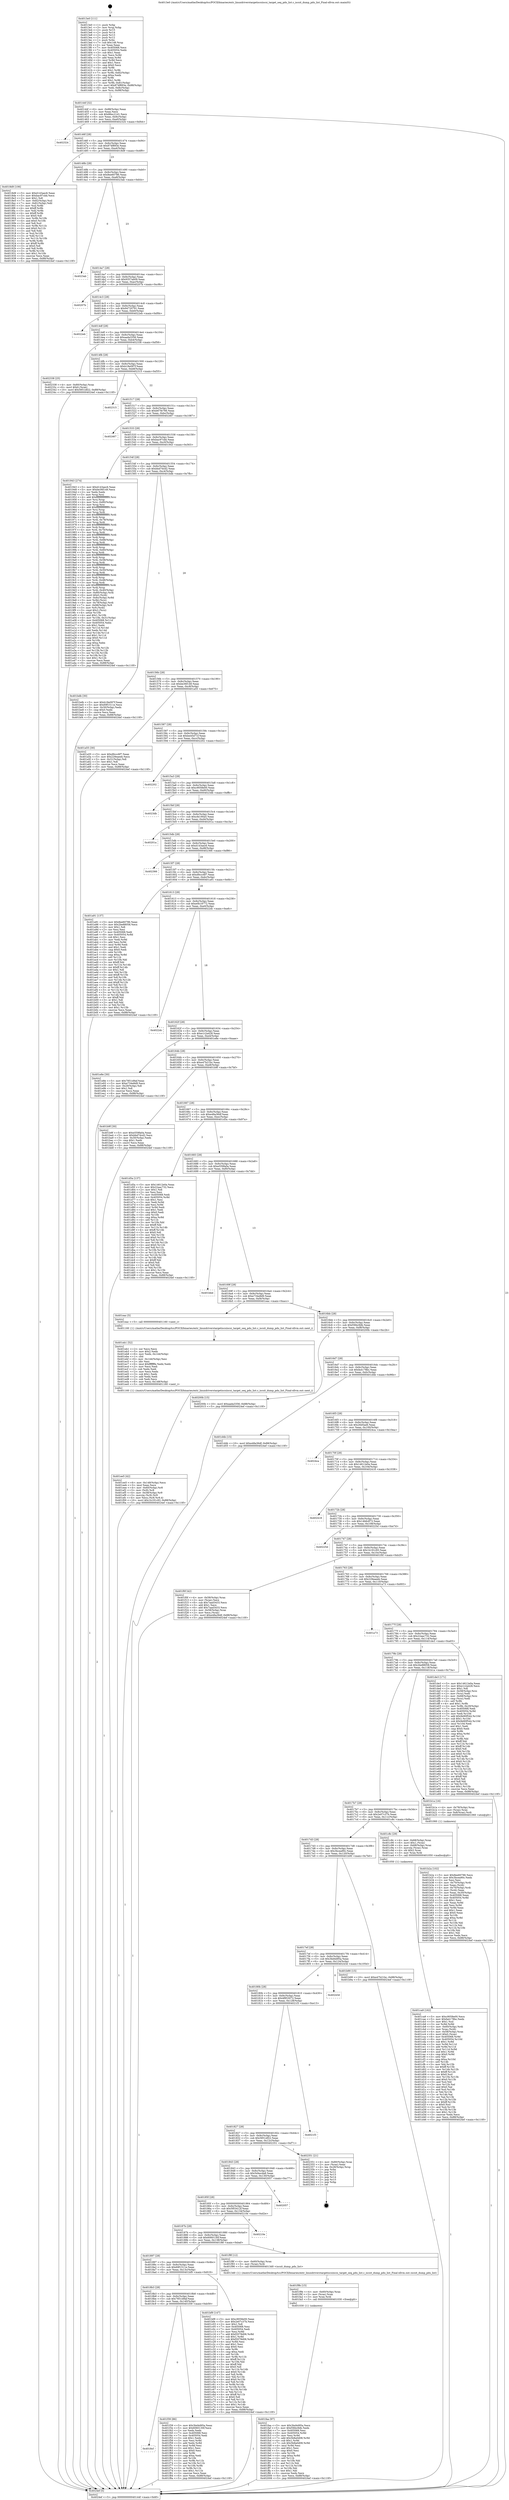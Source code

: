 digraph "0x4013e0" {
  label = "0x4013e0 (/mnt/c/Users/mathe/Desktop/tcc/POCII/binaries/extr_linuxdriverstargetiscsiiscsi_target_seq_pdu_list.c_iscsit_dump_pdu_list_Final-ollvm.out::main(0))"
  labelloc = "t"
  node[shape=record]

  Entry [label="",width=0.3,height=0.3,shape=circle,fillcolor=black,style=filled]
  "0x40144f" [label="{
     0x40144f [32]\l
     | [instrs]\l
     &nbsp;&nbsp;0x40144f \<+6\>: mov -0x88(%rbp),%eax\l
     &nbsp;&nbsp;0x401455 \<+2\>: mov %eax,%ecx\l
     &nbsp;&nbsp;0x401457 \<+6\>: sub $0x86ec21d1,%ecx\l
     &nbsp;&nbsp;0x40145d \<+6\>: mov %eax,-0x9c(%rbp)\l
     &nbsp;&nbsp;0x401463 \<+6\>: mov %ecx,-0xa0(%rbp)\l
     &nbsp;&nbsp;0x401469 \<+6\>: je 0000000000402324 \<main+0xf44\>\l
  }"]
  "0x402324" [label="{
     0x402324\l
  }", style=dashed]
  "0x40146f" [label="{
     0x40146f [28]\l
     | [instrs]\l
     &nbsp;&nbsp;0x40146f \<+5\>: jmp 0000000000401474 \<main+0x94\>\l
     &nbsp;&nbsp;0x401474 \<+6\>: mov -0x9c(%rbp),%eax\l
     &nbsp;&nbsp;0x40147a \<+5\>: sub $0x874f893e,%eax\l
     &nbsp;&nbsp;0x40147f \<+6\>: mov %eax,-0xa4(%rbp)\l
     &nbsp;&nbsp;0x401485 \<+6\>: je 00000000004018d9 \<main+0x4f9\>\l
  }"]
  Exit [label="",width=0.3,height=0.3,shape=circle,fillcolor=black,style=filled,peripheries=2]
  "0x4018d9" [label="{
     0x4018d9 [106]\l
     | [instrs]\l
     &nbsp;&nbsp;0x4018d9 \<+5\>: mov $0xd143aec6,%eax\l
     &nbsp;&nbsp;0x4018de \<+5\>: mov $0xbac97cbb,%ecx\l
     &nbsp;&nbsp;0x4018e3 \<+2\>: mov $0x1,%dl\l
     &nbsp;&nbsp;0x4018e5 \<+7\>: mov -0x82(%rbp),%sil\l
     &nbsp;&nbsp;0x4018ec \<+7\>: mov -0x81(%rbp),%dil\l
     &nbsp;&nbsp;0x4018f3 \<+3\>: mov %sil,%r8b\l
     &nbsp;&nbsp;0x4018f6 \<+4\>: xor $0xff,%r8b\l
     &nbsp;&nbsp;0x4018fa \<+3\>: mov %dil,%r9b\l
     &nbsp;&nbsp;0x4018fd \<+4\>: xor $0xff,%r9b\l
     &nbsp;&nbsp;0x401901 \<+3\>: xor $0x0,%dl\l
     &nbsp;&nbsp;0x401904 \<+3\>: mov %r8b,%r10b\l
     &nbsp;&nbsp;0x401907 \<+4\>: and $0x0,%r10b\l
     &nbsp;&nbsp;0x40190b \<+3\>: and %dl,%sil\l
     &nbsp;&nbsp;0x40190e \<+3\>: mov %r9b,%r11b\l
     &nbsp;&nbsp;0x401911 \<+4\>: and $0x0,%r11b\l
     &nbsp;&nbsp;0x401915 \<+3\>: and %dl,%dil\l
     &nbsp;&nbsp;0x401918 \<+3\>: or %sil,%r10b\l
     &nbsp;&nbsp;0x40191b \<+3\>: or %dil,%r11b\l
     &nbsp;&nbsp;0x40191e \<+3\>: xor %r11b,%r10b\l
     &nbsp;&nbsp;0x401921 \<+3\>: or %r9b,%r8b\l
     &nbsp;&nbsp;0x401924 \<+4\>: xor $0xff,%r8b\l
     &nbsp;&nbsp;0x401928 \<+3\>: or $0x0,%dl\l
     &nbsp;&nbsp;0x40192b \<+3\>: and %dl,%r8b\l
     &nbsp;&nbsp;0x40192e \<+3\>: or %r8b,%r10b\l
     &nbsp;&nbsp;0x401931 \<+4\>: test $0x1,%r10b\l
     &nbsp;&nbsp;0x401935 \<+3\>: cmovne %ecx,%eax\l
     &nbsp;&nbsp;0x401938 \<+6\>: mov %eax,-0x88(%rbp)\l
     &nbsp;&nbsp;0x40193e \<+5\>: jmp 00000000004024ef \<main+0x110f\>\l
  }"]
  "0x40148b" [label="{
     0x40148b [28]\l
     | [instrs]\l
     &nbsp;&nbsp;0x40148b \<+5\>: jmp 0000000000401490 \<main+0xb0\>\l
     &nbsp;&nbsp;0x401490 \<+6\>: mov -0x9c(%rbp),%eax\l
     &nbsp;&nbsp;0x401496 \<+5\>: sub $0x8ee60786,%eax\l
     &nbsp;&nbsp;0x40149b \<+6\>: mov %eax,-0xa8(%rbp)\l
     &nbsp;&nbsp;0x4014a1 \<+6\>: je 00000000004023ab \<main+0xfcb\>\l
  }"]
  "0x4024ef" [label="{
     0x4024ef [5]\l
     | [instrs]\l
     &nbsp;&nbsp;0x4024ef \<+5\>: jmp 000000000040144f \<main+0x6f\>\l
  }"]
  "0x4013e0" [label="{
     0x4013e0 [111]\l
     | [instrs]\l
     &nbsp;&nbsp;0x4013e0 \<+1\>: push %rbp\l
     &nbsp;&nbsp;0x4013e1 \<+3\>: mov %rsp,%rbp\l
     &nbsp;&nbsp;0x4013e4 \<+2\>: push %r15\l
     &nbsp;&nbsp;0x4013e6 \<+2\>: push %r14\l
     &nbsp;&nbsp;0x4013e8 \<+2\>: push %r13\l
     &nbsp;&nbsp;0x4013ea \<+2\>: push %r12\l
     &nbsp;&nbsp;0x4013ec \<+1\>: push %rbx\l
     &nbsp;&nbsp;0x4013ed \<+7\>: sub $0x148,%rsp\l
     &nbsp;&nbsp;0x4013f4 \<+2\>: xor %eax,%eax\l
     &nbsp;&nbsp;0x4013f6 \<+7\>: mov 0x405068,%ecx\l
     &nbsp;&nbsp;0x4013fd \<+7\>: mov 0x405054,%edx\l
     &nbsp;&nbsp;0x401404 \<+3\>: sub $0x1,%eax\l
     &nbsp;&nbsp;0x401407 \<+3\>: mov %ecx,%r8d\l
     &nbsp;&nbsp;0x40140a \<+3\>: add %eax,%r8d\l
     &nbsp;&nbsp;0x40140d \<+4\>: imul %r8d,%ecx\l
     &nbsp;&nbsp;0x401411 \<+3\>: and $0x1,%ecx\l
     &nbsp;&nbsp;0x401414 \<+3\>: cmp $0x0,%ecx\l
     &nbsp;&nbsp;0x401417 \<+4\>: sete %r9b\l
     &nbsp;&nbsp;0x40141b \<+4\>: and $0x1,%r9b\l
     &nbsp;&nbsp;0x40141f \<+7\>: mov %r9b,-0x82(%rbp)\l
     &nbsp;&nbsp;0x401426 \<+3\>: cmp $0xa,%edx\l
     &nbsp;&nbsp;0x401429 \<+4\>: setl %r9b\l
     &nbsp;&nbsp;0x40142d \<+4\>: and $0x1,%r9b\l
     &nbsp;&nbsp;0x401431 \<+7\>: mov %r9b,-0x81(%rbp)\l
     &nbsp;&nbsp;0x401438 \<+10\>: movl $0x874f893e,-0x88(%rbp)\l
     &nbsp;&nbsp;0x401442 \<+6\>: mov %edi,-0x8c(%rbp)\l
     &nbsp;&nbsp;0x401448 \<+7\>: mov %rsi,-0x98(%rbp)\l
  }"]
  "0x401faa" [label="{
     0x401faa [97]\l
     | [instrs]\l
     &nbsp;&nbsp;0x401faa \<+5\>: mov $0x3bd4d95a,%ecx\l
     &nbsp;&nbsp;0x401faf \<+5\>: mov $0xf36bc9db,%edx\l
     &nbsp;&nbsp;0x401fb4 \<+7\>: mov 0x405068,%esi\l
     &nbsp;&nbsp;0x401fbb \<+8\>: mov 0x405054,%r8d\l
     &nbsp;&nbsp;0x401fc3 \<+3\>: mov %esi,%r9d\l
     &nbsp;&nbsp;0x401fc6 \<+7\>: add $0x5b8a0d08,%r9d\l
     &nbsp;&nbsp;0x401fcd \<+4\>: sub $0x1,%r9d\l
     &nbsp;&nbsp;0x401fd1 \<+7\>: sub $0x5b8a0d08,%r9d\l
     &nbsp;&nbsp;0x401fd8 \<+4\>: imul %r9d,%esi\l
     &nbsp;&nbsp;0x401fdc \<+3\>: and $0x1,%esi\l
     &nbsp;&nbsp;0x401fdf \<+3\>: cmp $0x0,%esi\l
     &nbsp;&nbsp;0x401fe2 \<+4\>: sete %r10b\l
     &nbsp;&nbsp;0x401fe6 \<+4\>: cmp $0xa,%r8d\l
     &nbsp;&nbsp;0x401fea \<+4\>: setl %r11b\l
     &nbsp;&nbsp;0x401fee \<+3\>: mov %r10b,%bl\l
     &nbsp;&nbsp;0x401ff1 \<+3\>: and %r11b,%bl\l
     &nbsp;&nbsp;0x401ff4 \<+3\>: xor %r11b,%r10b\l
     &nbsp;&nbsp;0x401ff7 \<+3\>: or %r10b,%bl\l
     &nbsp;&nbsp;0x401ffa \<+3\>: test $0x1,%bl\l
     &nbsp;&nbsp;0x401ffd \<+3\>: cmovne %edx,%ecx\l
     &nbsp;&nbsp;0x402000 \<+6\>: mov %ecx,-0x88(%rbp)\l
     &nbsp;&nbsp;0x402006 \<+5\>: jmp 00000000004024ef \<main+0x110f\>\l
  }"]
  "0x4023ab" [label="{
     0x4023ab\l
  }", style=dashed]
  "0x4014a7" [label="{
     0x4014a7 [28]\l
     | [instrs]\l
     &nbsp;&nbsp;0x4014a7 \<+5\>: jmp 00000000004014ac \<main+0xcc\>\l
     &nbsp;&nbsp;0x4014ac \<+6\>: mov -0x9c(%rbp),%eax\l
     &nbsp;&nbsp;0x4014b2 \<+5\>: sub $0x9357ab09,%eax\l
     &nbsp;&nbsp;0x4014b7 \<+6\>: mov %eax,-0xac(%rbp)\l
     &nbsp;&nbsp;0x4014bd \<+6\>: je 000000000040207b \<main+0xc9b\>\l
  }"]
  "0x401f9b" [label="{
     0x401f9b [15]\l
     | [instrs]\l
     &nbsp;&nbsp;0x401f9b \<+4\>: mov -0x60(%rbp),%rax\l
     &nbsp;&nbsp;0x401f9f \<+3\>: mov (%rax),%rax\l
     &nbsp;&nbsp;0x401fa2 \<+3\>: mov %rax,%rdi\l
     &nbsp;&nbsp;0x401fa5 \<+5\>: call 0000000000401030 \<free@plt\>\l
     | [calls]\l
     &nbsp;&nbsp;0x401030 \{1\} (unknown)\l
  }"]
  "0x40207b" [label="{
     0x40207b\l
  }", style=dashed]
  "0x4014c3" [label="{
     0x4014c3 [28]\l
     | [instrs]\l
     &nbsp;&nbsp;0x4014c3 \<+5\>: jmp 00000000004014c8 \<main+0xe8\>\l
     &nbsp;&nbsp;0x4014c8 \<+6\>: mov -0x9c(%rbp),%eax\l
     &nbsp;&nbsp;0x4014ce \<+5\>: sub $0x94720791,%eax\l
     &nbsp;&nbsp;0x4014d3 \<+6\>: mov %eax,-0xb0(%rbp)\l
     &nbsp;&nbsp;0x4014d9 \<+6\>: je 00000000004022eb \<main+0xf0b\>\l
  }"]
  "0x4018cf" [label="{
     0x4018cf\l
  }", style=dashed]
  "0x4022eb" [label="{
     0x4022eb\l
  }", style=dashed]
  "0x4014df" [label="{
     0x4014df [28]\l
     | [instrs]\l
     &nbsp;&nbsp;0x4014df \<+5\>: jmp 00000000004014e4 \<main+0x104\>\l
     &nbsp;&nbsp;0x4014e4 \<+6\>: mov -0x9c(%rbp),%eax\l
     &nbsp;&nbsp;0x4014ea \<+5\>: sub $0xaada3356,%eax\l
     &nbsp;&nbsp;0x4014ef \<+6\>: mov %eax,-0xb4(%rbp)\l
     &nbsp;&nbsp;0x4014f5 \<+6\>: je 0000000000402338 \<main+0xf58\>\l
  }"]
  "0x401f39" [label="{
     0x401f39 [86]\l
     | [instrs]\l
     &nbsp;&nbsp;0x401f39 \<+5\>: mov $0x3bd4d95a,%eax\l
     &nbsp;&nbsp;0x401f3e \<+5\>: mov $0x6060130f,%ecx\l
     &nbsp;&nbsp;0x401f43 \<+2\>: xor %edx,%edx\l
     &nbsp;&nbsp;0x401f45 \<+7\>: mov 0x405068,%esi\l
     &nbsp;&nbsp;0x401f4c \<+7\>: mov 0x405054,%edi\l
     &nbsp;&nbsp;0x401f53 \<+3\>: sub $0x1,%edx\l
     &nbsp;&nbsp;0x401f56 \<+3\>: mov %esi,%r8d\l
     &nbsp;&nbsp;0x401f59 \<+3\>: add %edx,%r8d\l
     &nbsp;&nbsp;0x401f5c \<+4\>: imul %r8d,%esi\l
     &nbsp;&nbsp;0x401f60 \<+3\>: and $0x1,%esi\l
     &nbsp;&nbsp;0x401f63 \<+3\>: cmp $0x0,%esi\l
     &nbsp;&nbsp;0x401f66 \<+4\>: sete %r9b\l
     &nbsp;&nbsp;0x401f6a \<+3\>: cmp $0xa,%edi\l
     &nbsp;&nbsp;0x401f6d \<+4\>: setl %r10b\l
     &nbsp;&nbsp;0x401f71 \<+3\>: mov %r9b,%r11b\l
     &nbsp;&nbsp;0x401f74 \<+3\>: and %r10b,%r11b\l
     &nbsp;&nbsp;0x401f77 \<+3\>: xor %r10b,%r9b\l
     &nbsp;&nbsp;0x401f7a \<+3\>: or %r9b,%r11b\l
     &nbsp;&nbsp;0x401f7d \<+4\>: test $0x1,%r11b\l
     &nbsp;&nbsp;0x401f81 \<+3\>: cmovne %ecx,%eax\l
     &nbsp;&nbsp;0x401f84 \<+6\>: mov %eax,-0x88(%rbp)\l
     &nbsp;&nbsp;0x401f8a \<+5\>: jmp 00000000004024ef \<main+0x110f\>\l
  }"]
  "0x402338" [label="{
     0x402338 [25]\l
     | [instrs]\l
     &nbsp;&nbsp;0x402338 \<+4\>: mov -0x80(%rbp),%rax\l
     &nbsp;&nbsp;0x40233c \<+6\>: movl $0x0,(%rax)\l
     &nbsp;&nbsp;0x402342 \<+10\>: movl $0x5851df22,-0x88(%rbp)\l
     &nbsp;&nbsp;0x40234c \<+5\>: jmp 00000000004024ef \<main+0x110f\>\l
  }"]
  "0x4014fb" [label="{
     0x4014fb [28]\l
     | [instrs]\l
     &nbsp;&nbsp;0x4014fb \<+5\>: jmp 0000000000401500 \<main+0x120\>\l
     &nbsp;&nbsp;0x401500 \<+6\>: mov -0x9c(%rbp),%eax\l
     &nbsp;&nbsp;0x401506 \<+5\>: sub $0xb18e097f,%eax\l
     &nbsp;&nbsp;0x40150b \<+6\>: mov %eax,-0xb8(%rbp)\l
     &nbsp;&nbsp;0x401511 \<+6\>: je 0000000000402315 \<main+0xf35\>\l
  }"]
  "0x401ee5" [label="{
     0x401ee5 [42]\l
     | [instrs]\l
     &nbsp;&nbsp;0x401ee5 \<+6\>: mov -0x148(%rbp),%ecx\l
     &nbsp;&nbsp;0x401eeb \<+3\>: imul %eax,%ecx\l
     &nbsp;&nbsp;0x401eee \<+4\>: mov -0x60(%rbp),%r8\l
     &nbsp;&nbsp;0x401ef2 \<+3\>: mov (%r8),%r8\l
     &nbsp;&nbsp;0x401ef5 \<+4\>: mov -0x58(%rbp),%r9\l
     &nbsp;&nbsp;0x401ef9 \<+3\>: movslq (%r9),%r9\l
     &nbsp;&nbsp;0x401efc \<+4\>: mov %ecx,(%r8,%r9,4)\l
     &nbsp;&nbsp;0x401f00 \<+10\>: movl $0x1b191c93,-0x88(%rbp)\l
     &nbsp;&nbsp;0x401f0a \<+5\>: jmp 00000000004024ef \<main+0x110f\>\l
  }"]
  "0x402315" [label="{
     0x402315\l
  }", style=dashed]
  "0x401517" [label="{
     0x401517 [28]\l
     | [instrs]\l
     &nbsp;&nbsp;0x401517 \<+5\>: jmp 000000000040151c \<main+0x13c\>\l
     &nbsp;&nbsp;0x40151c \<+6\>: mov -0x9c(%rbp),%eax\l
     &nbsp;&nbsp;0x401522 \<+5\>: sub $0xb67fe766,%eax\l
     &nbsp;&nbsp;0x401527 \<+6\>: mov %eax,-0xbc(%rbp)\l
     &nbsp;&nbsp;0x40152d \<+6\>: je 0000000000402467 \<main+0x1087\>\l
  }"]
  "0x401eb1" [label="{
     0x401eb1 [52]\l
     | [instrs]\l
     &nbsp;&nbsp;0x401eb1 \<+2\>: xor %ecx,%ecx\l
     &nbsp;&nbsp;0x401eb3 \<+5\>: mov $0x2,%edx\l
     &nbsp;&nbsp;0x401eb8 \<+6\>: mov %edx,-0x144(%rbp)\l
     &nbsp;&nbsp;0x401ebe \<+1\>: cltd\l
     &nbsp;&nbsp;0x401ebf \<+6\>: mov -0x144(%rbp),%esi\l
     &nbsp;&nbsp;0x401ec5 \<+2\>: idiv %esi\l
     &nbsp;&nbsp;0x401ec7 \<+6\>: imul $0xfffffffe,%edx,%edx\l
     &nbsp;&nbsp;0x401ecd \<+2\>: mov %ecx,%edi\l
     &nbsp;&nbsp;0x401ecf \<+2\>: sub %edx,%edi\l
     &nbsp;&nbsp;0x401ed1 \<+2\>: mov %ecx,%edx\l
     &nbsp;&nbsp;0x401ed3 \<+3\>: sub $0x1,%edx\l
     &nbsp;&nbsp;0x401ed6 \<+2\>: add %edx,%edi\l
     &nbsp;&nbsp;0x401ed8 \<+2\>: sub %edi,%ecx\l
     &nbsp;&nbsp;0x401eda \<+6\>: mov %ecx,-0x148(%rbp)\l
     &nbsp;&nbsp;0x401ee0 \<+5\>: call 0000000000401160 \<next_i\>\l
     | [calls]\l
     &nbsp;&nbsp;0x401160 \{1\} (/mnt/c/Users/mathe/Desktop/tcc/POCII/binaries/extr_linuxdriverstargetiscsiiscsi_target_seq_pdu_list.c_iscsit_dump_pdu_list_Final-ollvm.out::next_i)\l
  }"]
  "0x402467" [label="{
     0x402467\l
  }", style=dashed]
  "0x401533" [label="{
     0x401533 [28]\l
     | [instrs]\l
     &nbsp;&nbsp;0x401533 \<+5\>: jmp 0000000000401538 \<main+0x158\>\l
     &nbsp;&nbsp;0x401538 \<+6\>: mov -0x9c(%rbp),%eax\l
     &nbsp;&nbsp;0x40153e \<+5\>: sub $0xbac97cbb,%eax\l
     &nbsp;&nbsp;0x401543 \<+6\>: mov %eax,-0xc0(%rbp)\l
     &nbsp;&nbsp;0x401549 \<+6\>: je 0000000000401943 \<main+0x563\>\l
  }"]
  "0x401ca9" [label="{
     0x401ca9 [162]\l
     | [instrs]\l
     &nbsp;&nbsp;0x401ca9 \<+5\>: mov $0xc9058e00,%ecx\l
     &nbsp;&nbsp;0x401cae \<+5\>: mov $0xfa4178bc,%edx\l
     &nbsp;&nbsp;0x401cb3 \<+3\>: mov $0x1,%sil\l
     &nbsp;&nbsp;0x401cb6 \<+3\>: xor %r8d,%r8d\l
     &nbsp;&nbsp;0x401cb9 \<+4\>: mov -0x60(%rbp),%rdi\l
     &nbsp;&nbsp;0x401cbd \<+3\>: mov %rax,(%rdi)\l
     &nbsp;&nbsp;0x401cc0 \<+4\>: mov -0x58(%rbp),%rax\l
     &nbsp;&nbsp;0x401cc4 \<+6\>: movl $0x0,(%rax)\l
     &nbsp;&nbsp;0x401cca \<+8\>: mov 0x405068,%r9d\l
     &nbsp;&nbsp;0x401cd2 \<+8\>: mov 0x405054,%r10d\l
     &nbsp;&nbsp;0x401cda \<+4\>: sub $0x1,%r8d\l
     &nbsp;&nbsp;0x401cde \<+3\>: mov %r9d,%r11d\l
     &nbsp;&nbsp;0x401ce1 \<+3\>: add %r8d,%r11d\l
     &nbsp;&nbsp;0x401ce4 \<+4\>: imul %r11d,%r9d\l
     &nbsp;&nbsp;0x401ce8 \<+4\>: and $0x1,%r9d\l
     &nbsp;&nbsp;0x401cec \<+4\>: cmp $0x0,%r9d\l
     &nbsp;&nbsp;0x401cf0 \<+3\>: sete %bl\l
     &nbsp;&nbsp;0x401cf3 \<+4\>: cmp $0xa,%r10d\l
     &nbsp;&nbsp;0x401cf7 \<+4\>: setl %r14b\l
     &nbsp;&nbsp;0x401cfb \<+3\>: mov %bl,%r15b\l
     &nbsp;&nbsp;0x401cfe \<+4\>: xor $0xff,%r15b\l
     &nbsp;&nbsp;0x401d02 \<+3\>: mov %r14b,%r12b\l
     &nbsp;&nbsp;0x401d05 \<+4\>: xor $0xff,%r12b\l
     &nbsp;&nbsp;0x401d09 \<+4\>: xor $0x0,%sil\l
     &nbsp;&nbsp;0x401d0d \<+3\>: mov %r15b,%r13b\l
     &nbsp;&nbsp;0x401d10 \<+4\>: and $0x0,%r13b\l
     &nbsp;&nbsp;0x401d14 \<+3\>: and %sil,%bl\l
     &nbsp;&nbsp;0x401d17 \<+3\>: mov %r12b,%al\l
     &nbsp;&nbsp;0x401d1a \<+2\>: and $0x0,%al\l
     &nbsp;&nbsp;0x401d1c \<+3\>: and %sil,%r14b\l
     &nbsp;&nbsp;0x401d1f \<+3\>: or %bl,%r13b\l
     &nbsp;&nbsp;0x401d22 \<+3\>: or %r14b,%al\l
     &nbsp;&nbsp;0x401d25 \<+3\>: xor %al,%r13b\l
     &nbsp;&nbsp;0x401d28 \<+3\>: or %r12b,%r15b\l
     &nbsp;&nbsp;0x401d2b \<+4\>: xor $0xff,%r15b\l
     &nbsp;&nbsp;0x401d2f \<+4\>: or $0x0,%sil\l
     &nbsp;&nbsp;0x401d33 \<+3\>: and %sil,%r15b\l
     &nbsp;&nbsp;0x401d36 \<+3\>: or %r15b,%r13b\l
     &nbsp;&nbsp;0x401d39 \<+4\>: test $0x1,%r13b\l
     &nbsp;&nbsp;0x401d3d \<+3\>: cmovne %edx,%ecx\l
     &nbsp;&nbsp;0x401d40 \<+6\>: mov %ecx,-0x88(%rbp)\l
     &nbsp;&nbsp;0x401d46 \<+5\>: jmp 00000000004024ef \<main+0x110f\>\l
  }"]
  "0x401943" [label="{
     0x401943 [274]\l
     | [instrs]\l
     &nbsp;&nbsp;0x401943 \<+5\>: mov $0xd143aec6,%eax\l
     &nbsp;&nbsp;0x401948 \<+5\>: mov $0xbe36f149,%ecx\l
     &nbsp;&nbsp;0x40194d \<+2\>: xor %edx,%edx\l
     &nbsp;&nbsp;0x40194f \<+3\>: mov %rsp,%rsi\l
     &nbsp;&nbsp;0x401952 \<+4\>: add $0xfffffffffffffff0,%rsi\l
     &nbsp;&nbsp;0x401956 \<+3\>: mov %rsi,%rsp\l
     &nbsp;&nbsp;0x401959 \<+4\>: mov %rsi,-0x80(%rbp)\l
     &nbsp;&nbsp;0x40195d \<+3\>: mov %rsp,%rsi\l
     &nbsp;&nbsp;0x401960 \<+4\>: add $0xfffffffffffffff0,%rsi\l
     &nbsp;&nbsp;0x401964 \<+3\>: mov %rsi,%rsp\l
     &nbsp;&nbsp;0x401967 \<+3\>: mov %rsp,%rdi\l
     &nbsp;&nbsp;0x40196a \<+4\>: add $0xfffffffffffffff0,%rdi\l
     &nbsp;&nbsp;0x40196e \<+3\>: mov %rdi,%rsp\l
     &nbsp;&nbsp;0x401971 \<+4\>: mov %rdi,-0x78(%rbp)\l
     &nbsp;&nbsp;0x401975 \<+3\>: mov %rsp,%rdi\l
     &nbsp;&nbsp;0x401978 \<+4\>: add $0xfffffffffffffff0,%rdi\l
     &nbsp;&nbsp;0x40197c \<+3\>: mov %rdi,%rsp\l
     &nbsp;&nbsp;0x40197f \<+4\>: mov %rdi,-0x70(%rbp)\l
     &nbsp;&nbsp;0x401983 \<+3\>: mov %rsp,%rdi\l
     &nbsp;&nbsp;0x401986 \<+4\>: add $0xfffffffffffffff0,%rdi\l
     &nbsp;&nbsp;0x40198a \<+3\>: mov %rdi,%rsp\l
     &nbsp;&nbsp;0x40198d \<+4\>: mov %rdi,-0x68(%rbp)\l
     &nbsp;&nbsp;0x401991 \<+3\>: mov %rsp,%rdi\l
     &nbsp;&nbsp;0x401994 \<+4\>: add $0xfffffffffffffff0,%rdi\l
     &nbsp;&nbsp;0x401998 \<+3\>: mov %rdi,%rsp\l
     &nbsp;&nbsp;0x40199b \<+4\>: mov %rdi,-0x60(%rbp)\l
     &nbsp;&nbsp;0x40199f \<+3\>: mov %rsp,%rdi\l
     &nbsp;&nbsp;0x4019a2 \<+4\>: add $0xfffffffffffffff0,%rdi\l
     &nbsp;&nbsp;0x4019a6 \<+3\>: mov %rdi,%rsp\l
     &nbsp;&nbsp;0x4019a9 \<+4\>: mov %rdi,-0x58(%rbp)\l
     &nbsp;&nbsp;0x4019ad \<+3\>: mov %rsp,%rdi\l
     &nbsp;&nbsp;0x4019b0 \<+4\>: add $0xfffffffffffffff0,%rdi\l
     &nbsp;&nbsp;0x4019b4 \<+3\>: mov %rdi,%rsp\l
     &nbsp;&nbsp;0x4019b7 \<+4\>: mov %rdi,-0x50(%rbp)\l
     &nbsp;&nbsp;0x4019bb \<+3\>: mov %rsp,%rdi\l
     &nbsp;&nbsp;0x4019be \<+4\>: add $0xfffffffffffffff0,%rdi\l
     &nbsp;&nbsp;0x4019c2 \<+3\>: mov %rdi,%rsp\l
     &nbsp;&nbsp;0x4019c5 \<+4\>: mov %rdi,-0x48(%rbp)\l
     &nbsp;&nbsp;0x4019c9 \<+3\>: mov %rsp,%rdi\l
     &nbsp;&nbsp;0x4019cc \<+4\>: add $0xfffffffffffffff0,%rdi\l
     &nbsp;&nbsp;0x4019d0 \<+3\>: mov %rdi,%rsp\l
     &nbsp;&nbsp;0x4019d3 \<+4\>: mov %rdi,-0x40(%rbp)\l
     &nbsp;&nbsp;0x4019d7 \<+4\>: mov -0x80(%rbp),%rdi\l
     &nbsp;&nbsp;0x4019db \<+6\>: movl $0x0,(%rdi)\l
     &nbsp;&nbsp;0x4019e1 \<+7\>: mov -0x8c(%rbp),%r8d\l
     &nbsp;&nbsp;0x4019e8 \<+3\>: mov %r8d,(%rsi)\l
     &nbsp;&nbsp;0x4019eb \<+4\>: mov -0x78(%rbp),%rdi\l
     &nbsp;&nbsp;0x4019ef \<+7\>: mov -0x98(%rbp),%r9\l
     &nbsp;&nbsp;0x4019f6 \<+3\>: mov %r9,(%rdi)\l
     &nbsp;&nbsp;0x4019f9 \<+3\>: cmpl $0x2,(%rsi)\l
     &nbsp;&nbsp;0x4019fc \<+4\>: setne %r10b\l
     &nbsp;&nbsp;0x401a00 \<+4\>: and $0x1,%r10b\l
     &nbsp;&nbsp;0x401a04 \<+4\>: mov %r10b,-0x31(%rbp)\l
     &nbsp;&nbsp;0x401a08 \<+8\>: mov 0x405068,%r11d\l
     &nbsp;&nbsp;0x401a10 \<+7\>: mov 0x405054,%ebx\l
     &nbsp;&nbsp;0x401a17 \<+3\>: sub $0x1,%edx\l
     &nbsp;&nbsp;0x401a1a \<+3\>: mov %r11d,%r14d\l
     &nbsp;&nbsp;0x401a1d \<+3\>: add %edx,%r14d\l
     &nbsp;&nbsp;0x401a20 \<+4\>: imul %r14d,%r11d\l
     &nbsp;&nbsp;0x401a24 \<+4\>: and $0x1,%r11d\l
     &nbsp;&nbsp;0x401a28 \<+4\>: cmp $0x0,%r11d\l
     &nbsp;&nbsp;0x401a2c \<+4\>: sete %r10b\l
     &nbsp;&nbsp;0x401a30 \<+3\>: cmp $0xa,%ebx\l
     &nbsp;&nbsp;0x401a33 \<+4\>: setl %r15b\l
     &nbsp;&nbsp;0x401a37 \<+3\>: mov %r10b,%r12b\l
     &nbsp;&nbsp;0x401a3a \<+3\>: and %r15b,%r12b\l
     &nbsp;&nbsp;0x401a3d \<+3\>: xor %r15b,%r10b\l
     &nbsp;&nbsp;0x401a40 \<+3\>: or %r10b,%r12b\l
     &nbsp;&nbsp;0x401a43 \<+4\>: test $0x1,%r12b\l
     &nbsp;&nbsp;0x401a47 \<+3\>: cmovne %ecx,%eax\l
     &nbsp;&nbsp;0x401a4a \<+6\>: mov %eax,-0x88(%rbp)\l
     &nbsp;&nbsp;0x401a50 \<+5\>: jmp 00000000004024ef \<main+0x110f\>\l
  }"]
  "0x40154f" [label="{
     0x40154f [28]\l
     | [instrs]\l
     &nbsp;&nbsp;0x40154f \<+5\>: jmp 0000000000401554 \<main+0x174\>\l
     &nbsp;&nbsp;0x401554 \<+6\>: mov -0x9c(%rbp),%eax\l
     &nbsp;&nbsp;0x40155a \<+5\>: sub $0xbbd7dcd2,%eax\l
     &nbsp;&nbsp;0x40155f \<+6\>: mov %eax,-0xc4(%rbp)\l
     &nbsp;&nbsp;0x401565 \<+6\>: je 0000000000401bdb \<main+0x7fb\>\l
  }"]
  "0x4018b3" [label="{
     0x4018b3 [28]\l
     | [instrs]\l
     &nbsp;&nbsp;0x4018b3 \<+5\>: jmp 00000000004018b8 \<main+0x4d8\>\l
     &nbsp;&nbsp;0x4018b8 \<+6\>: mov -0x9c(%rbp),%eax\l
     &nbsp;&nbsp;0x4018be \<+5\>: sub $0x7851d9af,%eax\l
     &nbsp;&nbsp;0x4018c3 \<+6\>: mov %eax,-0x140(%rbp)\l
     &nbsp;&nbsp;0x4018c9 \<+6\>: je 0000000000401f39 \<main+0xb59\>\l
  }"]
  "0x401bf9" [label="{
     0x401bf9 [147]\l
     | [instrs]\l
     &nbsp;&nbsp;0x401bf9 \<+5\>: mov $0xc9058e00,%eax\l
     &nbsp;&nbsp;0x401bfe \<+5\>: mov $0x2e07c37b,%ecx\l
     &nbsp;&nbsp;0x401c03 \<+2\>: mov $0x1,%dl\l
     &nbsp;&nbsp;0x401c05 \<+7\>: mov 0x405068,%esi\l
     &nbsp;&nbsp;0x401c0c \<+7\>: mov 0x405054,%edi\l
     &nbsp;&nbsp;0x401c13 \<+3\>: mov %esi,%r8d\l
     &nbsp;&nbsp;0x401c16 \<+7\>: add $0xf2078d06,%r8d\l
     &nbsp;&nbsp;0x401c1d \<+4\>: sub $0x1,%r8d\l
     &nbsp;&nbsp;0x401c21 \<+7\>: sub $0xf2078d06,%r8d\l
     &nbsp;&nbsp;0x401c28 \<+4\>: imul %r8d,%esi\l
     &nbsp;&nbsp;0x401c2c \<+3\>: and $0x1,%esi\l
     &nbsp;&nbsp;0x401c2f \<+3\>: cmp $0x0,%esi\l
     &nbsp;&nbsp;0x401c32 \<+4\>: sete %r9b\l
     &nbsp;&nbsp;0x401c36 \<+3\>: cmp $0xa,%edi\l
     &nbsp;&nbsp;0x401c39 \<+4\>: setl %r10b\l
     &nbsp;&nbsp;0x401c3d \<+3\>: mov %r9b,%r11b\l
     &nbsp;&nbsp;0x401c40 \<+4\>: xor $0xff,%r11b\l
     &nbsp;&nbsp;0x401c44 \<+3\>: mov %r10b,%bl\l
     &nbsp;&nbsp;0x401c47 \<+3\>: xor $0xff,%bl\l
     &nbsp;&nbsp;0x401c4a \<+3\>: xor $0x0,%dl\l
     &nbsp;&nbsp;0x401c4d \<+3\>: mov %r11b,%r14b\l
     &nbsp;&nbsp;0x401c50 \<+4\>: and $0x0,%r14b\l
     &nbsp;&nbsp;0x401c54 \<+3\>: and %dl,%r9b\l
     &nbsp;&nbsp;0x401c57 \<+3\>: mov %bl,%r15b\l
     &nbsp;&nbsp;0x401c5a \<+4\>: and $0x0,%r15b\l
     &nbsp;&nbsp;0x401c5e \<+3\>: and %dl,%r10b\l
     &nbsp;&nbsp;0x401c61 \<+3\>: or %r9b,%r14b\l
     &nbsp;&nbsp;0x401c64 \<+3\>: or %r10b,%r15b\l
     &nbsp;&nbsp;0x401c67 \<+3\>: xor %r15b,%r14b\l
     &nbsp;&nbsp;0x401c6a \<+3\>: or %bl,%r11b\l
     &nbsp;&nbsp;0x401c6d \<+4\>: xor $0xff,%r11b\l
     &nbsp;&nbsp;0x401c71 \<+3\>: or $0x0,%dl\l
     &nbsp;&nbsp;0x401c74 \<+3\>: and %dl,%r11b\l
     &nbsp;&nbsp;0x401c77 \<+3\>: or %r11b,%r14b\l
     &nbsp;&nbsp;0x401c7a \<+4\>: test $0x1,%r14b\l
     &nbsp;&nbsp;0x401c7e \<+3\>: cmovne %ecx,%eax\l
     &nbsp;&nbsp;0x401c81 \<+6\>: mov %eax,-0x88(%rbp)\l
     &nbsp;&nbsp;0x401c87 \<+5\>: jmp 00000000004024ef \<main+0x110f\>\l
  }"]
  "0x401bdb" [label="{
     0x401bdb [30]\l
     | [instrs]\l
     &nbsp;&nbsp;0x401bdb \<+5\>: mov $0xb18e097f,%eax\l
     &nbsp;&nbsp;0x401be0 \<+5\>: mov $0x69f1511e,%ecx\l
     &nbsp;&nbsp;0x401be5 \<+3\>: mov -0x30(%rbp),%edx\l
     &nbsp;&nbsp;0x401be8 \<+3\>: cmp $0x0,%edx\l
     &nbsp;&nbsp;0x401beb \<+3\>: cmove %ecx,%eax\l
     &nbsp;&nbsp;0x401bee \<+6\>: mov %eax,-0x88(%rbp)\l
     &nbsp;&nbsp;0x401bf4 \<+5\>: jmp 00000000004024ef \<main+0x110f\>\l
  }"]
  "0x40156b" [label="{
     0x40156b [28]\l
     | [instrs]\l
     &nbsp;&nbsp;0x40156b \<+5\>: jmp 0000000000401570 \<main+0x190\>\l
     &nbsp;&nbsp;0x401570 \<+6\>: mov -0x9c(%rbp),%eax\l
     &nbsp;&nbsp;0x401576 \<+5\>: sub $0xbe36f149,%eax\l
     &nbsp;&nbsp;0x40157b \<+6\>: mov %eax,-0xc8(%rbp)\l
     &nbsp;&nbsp;0x401581 \<+6\>: je 0000000000401a55 \<main+0x675\>\l
  }"]
  "0x401897" [label="{
     0x401897 [28]\l
     | [instrs]\l
     &nbsp;&nbsp;0x401897 \<+5\>: jmp 000000000040189c \<main+0x4bc\>\l
     &nbsp;&nbsp;0x40189c \<+6\>: mov -0x9c(%rbp),%eax\l
     &nbsp;&nbsp;0x4018a2 \<+5\>: sub $0x69f1511e,%eax\l
     &nbsp;&nbsp;0x4018a7 \<+6\>: mov %eax,-0x13c(%rbp)\l
     &nbsp;&nbsp;0x4018ad \<+6\>: je 0000000000401bf9 \<main+0x819\>\l
  }"]
  "0x401a55" [label="{
     0x401a55 [30]\l
     | [instrs]\l
     &nbsp;&nbsp;0x401a55 \<+5\>: mov $0xd9ccc6f7,%eax\l
     &nbsp;&nbsp;0x401a5a \<+5\>: mov $0x229eaeeb,%ecx\l
     &nbsp;&nbsp;0x401a5f \<+3\>: mov -0x31(%rbp),%dl\l
     &nbsp;&nbsp;0x401a62 \<+3\>: test $0x1,%dl\l
     &nbsp;&nbsp;0x401a65 \<+3\>: cmovne %ecx,%eax\l
     &nbsp;&nbsp;0x401a68 \<+6\>: mov %eax,-0x88(%rbp)\l
     &nbsp;&nbsp;0x401a6e \<+5\>: jmp 00000000004024ef \<main+0x110f\>\l
  }"]
  "0x401587" [label="{
     0x401587 [28]\l
     | [instrs]\l
     &nbsp;&nbsp;0x401587 \<+5\>: jmp 000000000040158c \<main+0x1ac\>\l
     &nbsp;&nbsp;0x40158c \<+6\>: mov -0x9c(%rbp),%eax\l
     &nbsp;&nbsp;0x401592 \<+5\>: sub $0xbe45d71f,%eax\l
     &nbsp;&nbsp;0x401597 \<+6\>: mov %eax,-0xcc(%rbp)\l
     &nbsp;&nbsp;0x40159d \<+6\>: je 0000000000402202 \<main+0xe22\>\l
  }"]
  "0x401f8f" [label="{
     0x401f8f [12]\l
     | [instrs]\l
     &nbsp;&nbsp;0x401f8f \<+4\>: mov -0x60(%rbp),%rax\l
     &nbsp;&nbsp;0x401f93 \<+3\>: mov (%rax),%rdi\l
     &nbsp;&nbsp;0x401f96 \<+5\>: call 00000000004013d0 \<iscsit_dump_pdu_list\>\l
     | [calls]\l
     &nbsp;&nbsp;0x4013d0 \{1\} (/mnt/c/Users/mathe/Desktop/tcc/POCII/binaries/extr_linuxdriverstargetiscsiiscsi_target_seq_pdu_list.c_iscsit_dump_pdu_list_Final-ollvm.out::iscsit_dump_pdu_list)\l
  }"]
  "0x402202" [label="{
     0x402202\l
  }", style=dashed]
  "0x4015a3" [label="{
     0x4015a3 [28]\l
     | [instrs]\l
     &nbsp;&nbsp;0x4015a3 \<+5\>: jmp 00000000004015a8 \<main+0x1c8\>\l
     &nbsp;&nbsp;0x4015a8 \<+6\>: mov -0x9c(%rbp),%eax\l
     &nbsp;&nbsp;0x4015ae \<+5\>: sub $0xc9058e00,%eax\l
     &nbsp;&nbsp;0x4015b3 \<+6\>: mov %eax,-0xd0(%rbp)\l
     &nbsp;&nbsp;0x4015b9 \<+6\>: je 00000000004023db \<main+0xffb\>\l
  }"]
  "0x40187b" [label="{
     0x40187b [28]\l
     | [instrs]\l
     &nbsp;&nbsp;0x40187b \<+5\>: jmp 0000000000401880 \<main+0x4a0\>\l
     &nbsp;&nbsp;0x401880 \<+6\>: mov -0x9c(%rbp),%eax\l
     &nbsp;&nbsp;0x401886 \<+5\>: sub $0x6060130f,%eax\l
     &nbsp;&nbsp;0x40188b \<+6\>: mov %eax,-0x138(%rbp)\l
     &nbsp;&nbsp;0x401891 \<+6\>: je 0000000000401f8f \<main+0xbaf\>\l
  }"]
  "0x4023db" [label="{
     0x4023db\l
  }", style=dashed]
  "0x4015bf" [label="{
     0x4015bf [28]\l
     | [instrs]\l
     &nbsp;&nbsp;0x4015bf \<+5\>: jmp 00000000004015c4 \<main+0x1e4\>\l
     &nbsp;&nbsp;0x4015c4 \<+6\>: mov -0x9c(%rbp),%eax\l
     &nbsp;&nbsp;0x4015ca \<+5\>: sub $0xcfe190a5,%eax\l
     &nbsp;&nbsp;0x4015cf \<+6\>: mov %eax,-0xd4(%rbp)\l
     &nbsp;&nbsp;0x4015d5 \<+6\>: je 000000000040201a \<main+0xc3a\>\l
  }"]
  "0x40210e" [label="{
     0x40210e\l
  }", style=dashed]
  "0x40201a" [label="{
     0x40201a\l
  }", style=dashed]
  "0x4015db" [label="{
     0x4015db [28]\l
     | [instrs]\l
     &nbsp;&nbsp;0x4015db \<+5\>: jmp 00000000004015e0 \<main+0x200\>\l
     &nbsp;&nbsp;0x4015e0 \<+6\>: mov -0x9c(%rbp),%eax\l
     &nbsp;&nbsp;0x4015e6 \<+5\>: sub $0xd143aec6,%eax\l
     &nbsp;&nbsp;0x4015eb \<+6\>: mov %eax,-0xd8(%rbp)\l
     &nbsp;&nbsp;0x4015f1 \<+6\>: je 0000000000402366 \<main+0xf86\>\l
  }"]
  "0x40185f" [label="{
     0x40185f [28]\l
     | [instrs]\l
     &nbsp;&nbsp;0x40185f \<+5\>: jmp 0000000000401864 \<main+0x484\>\l
     &nbsp;&nbsp;0x401864 \<+6\>: mov -0x9c(%rbp),%eax\l
     &nbsp;&nbsp;0x40186a \<+5\>: sub $0x5f03412f,%eax\l
     &nbsp;&nbsp;0x40186f \<+6\>: mov %eax,-0x134(%rbp)\l
     &nbsp;&nbsp;0x401875 \<+6\>: je 000000000040210e \<main+0xd2e\>\l
  }"]
  "0x402366" [label="{
     0x402366\l
  }", style=dashed]
  "0x4015f7" [label="{
     0x4015f7 [28]\l
     | [instrs]\l
     &nbsp;&nbsp;0x4015f7 \<+5\>: jmp 00000000004015fc \<main+0x21c\>\l
     &nbsp;&nbsp;0x4015fc \<+6\>: mov -0x9c(%rbp),%eax\l
     &nbsp;&nbsp;0x401602 \<+5\>: sub $0xd9ccc6f7,%eax\l
     &nbsp;&nbsp;0x401607 \<+6\>: mov %eax,-0xdc(%rbp)\l
     &nbsp;&nbsp;0x40160d \<+6\>: je 0000000000401a91 \<main+0x6b1\>\l
  }"]
  "0x402057" [label="{
     0x402057\l
  }", style=dashed]
  "0x401a91" [label="{
     0x401a91 [137]\l
     | [instrs]\l
     &nbsp;&nbsp;0x401a91 \<+5\>: mov $0x8ee60786,%eax\l
     &nbsp;&nbsp;0x401a96 \<+5\>: mov $0x2be88058,%ecx\l
     &nbsp;&nbsp;0x401a9b \<+2\>: mov $0x1,%dl\l
     &nbsp;&nbsp;0x401a9d \<+2\>: xor %esi,%esi\l
     &nbsp;&nbsp;0x401a9f \<+7\>: mov 0x405068,%edi\l
     &nbsp;&nbsp;0x401aa6 \<+8\>: mov 0x405054,%r8d\l
     &nbsp;&nbsp;0x401aae \<+3\>: sub $0x1,%esi\l
     &nbsp;&nbsp;0x401ab1 \<+3\>: mov %edi,%r9d\l
     &nbsp;&nbsp;0x401ab4 \<+3\>: add %esi,%r9d\l
     &nbsp;&nbsp;0x401ab7 \<+4\>: imul %r9d,%edi\l
     &nbsp;&nbsp;0x401abb \<+3\>: and $0x1,%edi\l
     &nbsp;&nbsp;0x401abe \<+3\>: cmp $0x0,%edi\l
     &nbsp;&nbsp;0x401ac1 \<+4\>: sete %r10b\l
     &nbsp;&nbsp;0x401ac5 \<+4\>: cmp $0xa,%r8d\l
     &nbsp;&nbsp;0x401ac9 \<+4\>: setl %r11b\l
     &nbsp;&nbsp;0x401acd \<+3\>: mov %r10b,%bl\l
     &nbsp;&nbsp;0x401ad0 \<+3\>: xor $0xff,%bl\l
     &nbsp;&nbsp;0x401ad3 \<+3\>: mov %r11b,%r14b\l
     &nbsp;&nbsp;0x401ad6 \<+4\>: xor $0xff,%r14b\l
     &nbsp;&nbsp;0x401ada \<+3\>: xor $0x1,%dl\l
     &nbsp;&nbsp;0x401add \<+3\>: mov %bl,%r15b\l
     &nbsp;&nbsp;0x401ae0 \<+4\>: and $0xff,%r15b\l
     &nbsp;&nbsp;0x401ae4 \<+3\>: and %dl,%r10b\l
     &nbsp;&nbsp;0x401ae7 \<+3\>: mov %r14b,%r12b\l
     &nbsp;&nbsp;0x401aea \<+4\>: and $0xff,%r12b\l
     &nbsp;&nbsp;0x401aee \<+3\>: and %dl,%r11b\l
     &nbsp;&nbsp;0x401af1 \<+3\>: or %r10b,%r15b\l
     &nbsp;&nbsp;0x401af4 \<+3\>: or %r11b,%r12b\l
     &nbsp;&nbsp;0x401af7 \<+3\>: xor %r12b,%r15b\l
     &nbsp;&nbsp;0x401afa \<+3\>: or %r14b,%bl\l
     &nbsp;&nbsp;0x401afd \<+3\>: xor $0xff,%bl\l
     &nbsp;&nbsp;0x401b00 \<+3\>: or $0x1,%dl\l
     &nbsp;&nbsp;0x401b03 \<+2\>: and %dl,%bl\l
     &nbsp;&nbsp;0x401b05 \<+3\>: or %bl,%r15b\l
     &nbsp;&nbsp;0x401b08 \<+4\>: test $0x1,%r15b\l
     &nbsp;&nbsp;0x401b0c \<+3\>: cmovne %ecx,%eax\l
     &nbsp;&nbsp;0x401b0f \<+6\>: mov %eax,-0x88(%rbp)\l
     &nbsp;&nbsp;0x401b15 \<+5\>: jmp 00000000004024ef \<main+0x110f\>\l
  }"]
  "0x401613" [label="{
     0x401613 [28]\l
     | [instrs]\l
     &nbsp;&nbsp;0x401613 \<+5\>: jmp 0000000000401618 \<main+0x238\>\l
     &nbsp;&nbsp;0x401618 \<+6\>: mov -0x9c(%rbp),%eax\l
     &nbsp;&nbsp;0x40161e \<+5\>: sub $0xe0b18772,%eax\l
     &nbsp;&nbsp;0x401623 \<+6\>: mov %eax,-0xe0(%rbp)\l
     &nbsp;&nbsp;0x401629 \<+6\>: je 00000000004022dc \<main+0xefc\>\l
  }"]
  "0x401843" [label="{
     0x401843 [28]\l
     | [instrs]\l
     &nbsp;&nbsp;0x401843 \<+5\>: jmp 0000000000401848 \<main+0x468\>\l
     &nbsp;&nbsp;0x401848 \<+6\>: mov -0x9c(%rbp),%eax\l
     &nbsp;&nbsp;0x40184e \<+5\>: sub $0x5d4ecda8,%eax\l
     &nbsp;&nbsp;0x401853 \<+6\>: mov %eax,-0x130(%rbp)\l
     &nbsp;&nbsp;0x401859 \<+6\>: je 0000000000402057 \<main+0xc77\>\l
  }"]
  "0x4022dc" [label="{
     0x4022dc\l
  }", style=dashed]
  "0x40162f" [label="{
     0x40162f [28]\l
     | [instrs]\l
     &nbsp;&nbsp;0x40162f \<+5\>: jmp 0000000000401634 \<main+0x254\>\l
     &nbsp;&nbsp;0x401634 \<+6\>: mov -0x9c(%rbp),%eax\l
     &nbsp;&nbsp;0x40163a \<+5\>: sub $0xe1c2a428,%eax\l
     &nbsp;&nbsp;0x40163f \<+6\>: mov %eax,-0xe4(%rbp)\l
     &nbsp;&nbsp;0x401645 \<+6\>: je 0000000000401e8e \<main+0xaae\>\l
  }"]
  "0x402351" [label="{
     0x402351 [21]\l
     | [instrs]\l
     &nbsp;&nbsp;0x402351 \<+4\>: mov -0x80(%rbp),%rax\l
     &nbsp;&nbsp;0x402355 \<+2\>: mov (%rax),%eax\l
     &nbsp;&nbsp;0x402357 \<+4\>: lea -0x28(%rbp),%rsp\l
     &nbsp;&nbsp;0x40235b \<+1\>: pop %rbx\l
     &nbsp;&nbsp;0x40235c \<+2\>: pop %r12\l
     &nbsp;&nbsp;0x40235e \<+2\>: pop %r13\l
     &nbsp;&nbsp;0x402360 \<+2\>: pop %r14\l
     &nbsp;&nbsp;0x402362 \<+2\>: pop %r15\l
     &nbsp;&nbsp;0x402364 \<+1\>: pop %rbp\l
     &nbsp;&nbsp;0x402365 \<+1\>: ret\l
  }"]
  "0x401e8e" [label="{
     0x401e8e [30]\l
     | [instrs]\l
     &nbsp;&nbsp;0x401e8e \<+5\>: mov $0x7851d9af,%eax\l
     &nbsp;&nbsp;0x401e93 \<+5\>: mov $0xe734e8d9,%ecx\l
     &nbsp;&nbsp;0x401e98 \<+3\>: mov -0x29(%rbp),%dl\l
     &nbsp;&nbsp;0x401e9b \<+3\>: test $0x1,%dl\l
     &nbsp;&nbsp;0x401e9e \<+3\>: cmovne %ecx,%eax\l
     &nbsp;&nbsp;0x401ea1 \<+6\>: mov %eax,-0x88(%rbp)\l
     &nbsp;&nbsp;0x401ea7 \<+5\>: jmp 00000000004024ef \<main+0x110f\>\l
  }"]
  "0x40164b" [label="{
     0x40164b [28]\l
     | [instrs]\l
     &nbsp;&nbsp;0x40164b \<+5\>: jmp 0000000000401650 \<main+0x270\>\l
     &nbsp;&nbsp;0x401650 \<+6\>: mov -0x9c(%rbp),%eax\l
     &nbsp;&nbsp;0x401656 \<+5\>: sub $0xe47b21bc,%eax\l
     &nbsp;&nbsp;0x40165b \<+6\>: mov %eax,-0xe8(%rbp)\l
     &nbsp;&nbsp;0x401661 \<+6\>: je 0000000000401b9f \<main+0x7bf\>\l
  }"]
  "0x401827" [label="{
     0x401827 [28]\l
     | [instrs]\l
     &nbsp;&nbsp;0x401827 \<+5\>: jmp 000000000040182c \<main+0x44c\>\l
     &nbsp;&nbsp;0x40182c \<+6\>: mov -0x9c(%rbp),%eax\l
     &nbsp;&nbsp;0x401832 \<+5\>: sub $0x5851df22,%eax\l
     &nbsp;&nbsp;0x401837 \<+6\>: mov %eax,-0x12c(%rbp)\l
     &nbsp;&nbsp;0x40183d \<+6\>: je 0000000000402351 \<main+0xf71\>\l
  }"]
  "0x401b9f" [label="{
     0x401b9f [30]\l
     | [instrs]\l
     &nbsp;&nbsp;0x401b9f \<+5\>: mov $0xe559fa0a,%eax\l
     &nbsp;&nbsp;0x401ba4 \<+5\>: mov $0xbbd7dcd2,%ecx\l
     &nbsp;&nbsp;0x401ba9 \<+3\>: mov -0x30(%rbp),%edx\l
     &nbsp;&nbsp;0x401bac \<+3\>: cmp $0x1,%edx\l
     &nbsp;&nbsp;0x401baf \<+3\>: cmovl %ecx,%eax\l
     &nbsp;&nbsp;0x401bb2 \<+6\>: mov %eax,-0x88(%rbp)\l
     &nbsp;&nbsp;0x401bb8 \<+5\>: jmp 00000000004024ef \<main+0x110f\>\l
  }"]
  "0x401667" [label="{
     0x401667 [28]\l
     | [instrs]\l
     &nbsp;&nbsp;0x401667 \<+5\>: jmp 000000000040166c \<main+0x28c\>\l
     &nbsp;&nbsp;0x40166c \<+6\>: mov -0x9c(%rbp),%eax\l
     &nbsp;&nbsp;0x401672 \<+5\>: sub $0xe48a36df,%eax\l
     &nbsp;&nbsp;0x401677 \<+6\>: mov %eax,-0xec(%rbp)\l
     &nbsp;&nbsp;0x40167d \<+6\>: je 0000000000401d5a \<main+0x97a\>\l
  }"]
  "0x4021f3" [label="{
     0x4021f3\l
  }", style=dashed]
  "0x401d5a" [label="{
     0x401d5a [137]\l
     | [instrs]\l
     &nbsp;&nbsp;0x401d5a \<+5\>: mov $0x14612e0a,%eax\l
     &nbsp;&nbsp;0x401d5f \<+5\>: mov $0x22aac732,%ecx\l
     &nbsp;&nbsp;0x401d64 \<+2\>: mov $0x1,%dl\l
     &nbsp;&nbsp;0x401d66 \<+2\>: xor %esi,%esi\l
     &nbsp;&nbsp;0x401d68 \<+7\>: mov 0x405068,%edi\l
     &nbsp;&nbsp;0x401d6f \<+8\>: mov 0x405054,%r8d\l
     &nbsp;&nbsp;0x401d77 \<+3\>: sub $0x1,%esi\l
     &nbsp;&nbsp;0x401d7a \<+3\>: mov %edi,%r9d\l
     &nbsp;&nbsp;0x401d7d \<+3\>: add %esi,%r9d\l
     &nbsp;&nbsp;0x401d80 \<+4\>: imul %r9d,%edi\l
     &nbsp;&nbsp;0x401d84 \<+3\>: and $0x1,%edi\l
     &nbsp;&nbsp;0x401d87 \<+3\>: cmp $0x0,%edi\l
     &nbsp;&nbsp;0x401d8a \<+4\>: sete %r10b\l
     &nbsp;&nbsp;0x401d8e \<+4\>: cmp $0xa,%r8d\l
     &nbsp;&nbsp;0x401d92 \<+4\>: setl %r11b\l
     &nbsp;&nbsp;0x401d96 \<+3\>: mov %r10b,%bl\l
     &nbsp;&nbsp;0x401d99 \<+3\>: xor $0xff,%bl\l
     &nbsp;&nbsp;0x401d9c \<+3\>: mov %r11b,%r14b\l
     &nbsp;&nbsp;0x401d9f \<+4\>: xor $0xff,%r14b\l
     &nbsp;&nbsp;0x401da3 \<+3\>: xor $0x0,%dl\l
     &nbsp;&nbsp;0x401da6 \<+3\>: mov %bl,%r15b\l
     &nbsp;&nbsp;0x401da9 \<+4\>: and $0x0,%r15b\l
     &nbsp;&nbsp;0x401dad \<+3\>: and %dl,%r10b\l
     &nbsp;&nbsp;0x401db0 \<+3\>: mov %r14b,%r12b\l
     &nbsp;&nbsp;0x401db3 \<+4\>: and $0x0,%r12b\l
     &nbsp;&nbsp;0x401db7 \<+3\>: and %dl,%r11b\l
     &nbsp;&nbsp;0x401dba \<+3\>: or %r10b,%r15b\l
     &nbsp;&nbsp;0x401dbd \<+3\>: or %r11b,%r12b\l
     &nbsp;&nbsp;0x401dc0 \<+3\>: xor %r12b,%r15b\l
     &nbsp;&nbsp;0x401dc3 \<+3\>: or %r14b,%bl\l
     &nbsp;&nbsp;0x401dc6 \<+3\>: xor $0xff,%bl\l
     &nbsp;&nbsp;0x401dc9 \<+3\>: or $0x0,%dl\l
     &nbsp;&nbsp;0x401dcc \<+2\>: and %dl,%bl\l
     &nbsp;&nbsp;0x401dce \<+3\>: or %bl,%r15b\l
     &nbsp;&nbsp;0x401dd1 \<+4\>: test $0x1,%r15b\l
     &nbsp;&nbsp;0x401dd5 \<+3\>: cmovne %ecx,%eax\l
     &nbsp;&nbsp;0x401dd8 \<+6\>: mov %eax,-0x88(%rbp)\l
     &nbsp;&nbsp;0x401dde \<+5\>: jmp 00000000004024ef \<main+0x110f\>\l
  }"]
  "0x401683" [label="{
     0x401683 [28]\l
     | [instrs]\l
     &nbsp;&nbsp;0x401683 \<+5\>: jmp 0000000000401688 \<main+0x2a8\>\l
     &nbsp;&nbsp;0x401688 \<+6\>: mov -0x9c(%rbp),%eax\l
     &nbsp;&nbsp;0x40168e \<+5\>: sub $0xe559fa0a,%eax\l
     &nbsp;&nbsp;0x401693 \<+6\>: mov %eax,-0xf0(%rbp)\l
     &nbsp;&nbsp;0x401699 \<+6\>: je 0000000000401bbd \<main+0x7dd\>\l
  }"]
  "0x40180b" [label="{
     0x40180b [28]\l
     | [instrs]\l
     &nbsp;&nbsp;0x40180b \<+5\>: jmp 0000000000401810 \<main+0x430\>\l
     &nbsp;&nbsp;0x401810 \<+6\>: mov -0x9c(%rbp),%eax\l
     &nbsp;&nbsp;0x401816 \<+5\>: sub $0x4f853072,%eax\l
     &nbsp;&nbsp;0x40181b \<+6\>: mov %eax,-0x128(%rbp)\l
     &nbsp;&nbsp;0x401821 \<+6\>: je 00000000004021f3 \<main+0xe13\>\l
  }"]
  "0x401bbd" [label="{
     0x401bbd\l
  }", style=dashed]
  "0x40169f" [label="{
     0x40169f [28]\l
     | [instrs]\l
     &nbsp;&nbsp;0x40169f \<+5\>: jmp 00000000004016a4 \<main+0x2c4\>\l
     &nbsp;&nbsp;0x4016a4 \<+6\>: mov -0x9c(%rbp),%eax\l
     &nbsp;&nbsp;0x4016aa \<+5\>: sub $0xe734e8d9,%eax\l
     &nbsp;&nbsp;0x4016af \<+6\>: mov %eax,-0xf4(%rbp)\l
     &nbsp;&nbsp;0x4016b5 \<+6\>: je 0000000000401eac \<main+0xacc\>\l
  }"]
  "0x40243d" [label="{
     0x40243d\l
  }", style=dashed]
  "0x401eac" [label="{
     0x401eac [5]\l
     | [instrs]\l
     &nbsp;&nbsp;0x401eac \<+5\>: call 0000000000401160 \<next_i\>\l
     | [calls]\l
     &nbsp;&nbsp;0x401160 \{1\} (/mnt/c/Users/mathe/Desktop/tcc/POCII/binaries/extr_linuxdriverstargetiscsiiscsi_target_seq_pdu_list.c_iscsit_dump_pdu_list_Final-ollvm.out::next_i)\l
  }"]
  "0x4016bb" [label="{
     0x4016bb [28]\l
     | [instrs]\l
     &nbsp;&nbsp;0x4016bb \<+5\>: jmp 00000000004016c0 \<main+0x2e0\>\l
     &nbsp;&nbsp;0x4016c0 \<+6\>: mov -0x9c(%rbp),%eax\l
     &nbsp;&nbsp;0x4016c6 \<+5\>: sub $0xf36bc9db,%eax\l
     &nbsp;&nbsp;0x4016cb \<+6\>: mov %eax,-0xf8(%rbp)\l
     &nbsp;&nbsp;0x4016d1 \<+6\>: je 000000000040200b \<main+0xc2b\>\l
  }"]
  "0x4017ef" [label="{
     0x4017ef [28]\l
     | [instrs]\l
     &nbsp;&nbsp;0x4017ef \<+5\>: jmp 00000000004017f4 \<main+0x414\>\l
     &nbsp;&nbsp;0x4017f4 \<+6\>: mov -0x9c(%rbp),%eax\l
     &nbsp;&nbsp;0x4017fa \<+5\>: sub $0x3bd4d95a,%eax\l
     &nbsp;&nbsp;0x4017ff \<+6\>: mov %eax,-0x124(%rbp)\l
     &nbsp;&nbsp;0x401805 \<+6\>: je 000000000040243d \<main+0x105d\>\l
  }"]
  "0x40200b" [label="{
     0x40200b [15]\l
     | [instrs]\l
     &nbsp;&nbsp;0x40200b \<+10\>: movl $0xaada3356,-0x88(%rbp)\l
     &nbsp;&nbsp;0x402015 \<+5\>: jmp 00000000004024ef \<main+0x110f\>\l
  }"]
  "0x4016d7" [label="{
     0x4016d7 [28]\l
     | [instrs]\l
     &nbsp;&nbsp;0x4016d7 \<+5\>: jmp 00000000004016dc \<main+0x2fc\>\l
     &nbsp;&nbsp;0x4016dc \<+6\>: mov -0x9c(%rbp),%eax\l
     &nbsp;&nbsp;0x4016e2 \<+5\>: sub $0xfa4178bc,%eax\l
     &nbsp;&nbsp;0x4016e7 \<+6\>: mov %eax,-0xfc(%rbp)\l
     &nbsp;&nbsp;0x4016ed \<+6\>: je 0000000000401d4b \<main+0x96b\>\l
  }"]
  "0x401b90" [label="{
     0x401b90 [15]\l
     | [instrs]\l
     &nbsp;&nbsp;0x401b90 \<+10\>: movl $0xe47b21bc,-0x88(%rbp)\l
     &nbsp;&nbsp;0x401b9a \<+5\>: jmp 00000000004024ef \<main+0x110f\>\l
  }"]
  "0x401d4b" [label="{
     0x401d4b [15]\l
     | [instrs]\l
     &nbsp;&nbsp;0x401d4b \<+10\>: movl $0xe48a36df,-0x88(%rbp)\l
     &nbsp;&nbsp;0x401d55 \<+5\>: jmp 00000000004024ef \<main+0x110f\>\l
  }"]
  "0x4016f3" [label="{
     0x4016f3 [28]\l
     | [instrs]\l
     &nbsp;&nbsp;0x4016f3 \<+5\>: jmp 00000000004016f8 \<main+0x318\>\l
     &nbsp;&nbsp;0x4016f8 \<+6\>: mov -0x9c(%rbp),%eax\l
     &nbsp;&nbsp;0x4016fe \<+5\>: sub $0x26d5ae6,%eax\l
     &nbsp;&nbsp;0x401703 \<+6\>: mov %eax,-0x100(%rbp)\l
     &nbsp;&nbsp;0x401709 \<+6\>: je 00000000004024ca \<main+0x10ea\>\l
  }"]
  "0x4017d3" [label="{
     0x4017d3 [28]\l
     | [instrs]\l
     &nbsp;&nbsp;0x4017d3 \<+5\>: jmp 00000000004017d8 \<main+0x3f8\>\l
     &nbsp;&nbsp;0x4017d8 \<+6\>: mov -0x9c(%rbp),%eax\l
     &nbsp;&nbsp;0x4017de \<+5\>: sub $0x3bcea90c,%eax\l
     &nbsp;&nbsp;0x4017e3 \<+6\>: mov %eax,-0x120(%rbp)\l
     &nbsp;&nbsp;0x4017e9 \<+6\>: je 0000000000401b90 \<main+0x7b0\>\l
  }"]
  "0x4024ca" [label="{
     0x4024ca\l
  }", style=dashed]
  "0x40170f" [label="{
     0x40170f [28]\l
     | [instrs]\l
     &nbsp;&nbsp;0x40170f \<+5\>: jmp 0000000000401714 \<main+0x334\>\l
     &nbsp;&nbsp;0x401714 \<+6\>: mov -0x9c(%rbp),%eax\l
     &nbsp;&nbsp;0x40171a \<+5\>: sub $0x14612e0a,%eax\l
     &nbsp;&nbsp;0x40171f \<+6\>: mov %eax,-0x104(%rbp)\l
     &nbsp;&nbsp;0x401725 \<+6\>: je 0000000000402418 \<main+0x1038\>\l
  }"]
  "0x401c8c" [label="{
     0x401c8c [29]\l
     | [instrs]\l
     &nbsp;&nbsp;0x401c8c \<+4\>: mov -0x68(%rbp),%rax\l
     &nbsp;&nbsp;0x401c90 \<+6\>: movl $0x1,(%rax)\l
     &nbsp;&nbsp;0x401c96 \<+4\>: mov -0x68(%rbp),%rax\l
     &nbsp;&nbsp;0x401c9a \<+3\>: movslq (%rax),%rax\l
     &nbsp;&nbsp;0x401c9d \<+4\>: shl $0x2,%rax\l
     &nbsp;&nbsp;0x401ca1 \<+3\>: mov %rax,%rdi\l
     &nbsp;&nbsp;0x401ca4 \<+5\>: call 0000000000401050 \<malloc@plt\>\l
     | [calls]\l
     &nbsp;&nbsp;0x401050 \{1\} (unknown)\l
  }"]
  "0x402418" [label="{
     0x402418\l
  }", style=dashed]
  "0x40172b" [label="{
     0x40172b [28]\l
     | [instrs]\l
     &nbsp;&nbsp;0x40172b \<+5\>: jmp 0000000000401730 \<main+0x350\>\l
     &nbsp;&nbsp;0x401730 \<+6\>: mov -0x9c(%rbp),%eax\l
     &nbsp;&nbsp;0x401736 \<+5\>: sub $0x14b6c873,%eax\l
     &nbsp;&nbsp;0x40173b \<+6\>: mov %eax,-0x108(%rbp)\l
     &nbsp;&nbsp;0x401741 \<+6\>: je 000000000040225d \<main+0xe7d\>\l
  }"]
  "0x401b2a" [label="{
     0x401b2a [102]\l
     | [instrs]\l
     &nbsp;&nbsp;0x401b2a \<+5\>: mov $0x8ee60786,%ecx\l
     &nbsp;&nbsp;0x401b2f \<+5\>: mov $0x3bcea90c,%edx\l
     &nbsp;&nbsp;0x401b34 \<+2\>: xor %esi,%esi\l
     &nbsp;&nbsp;0x401b36 \<+4\>: mov -0x70(%rbp),%rdi\l
     &nbsp;&nbsp;0x401b3a \<+2\>: mov %eax,(%rdi)\l
     &nbsp;&nbsp;0x401b3c \<+4\>: mov -0x70(%rbp),%rdi\l
     &nbsp;&nbsp;0x401b40 \<+2\>: mov (%rdi),%eax\l
     &nbsp;&nbsp;0x401b42 \<+3\>: mov %eax,-0x30(%rbp)\l
     &nbsp;&nbsp;0x401b45 \<+7\>: mov 0x405068,%eax\l
     &nbsp;&nbsp;0x401b4c \<+8\>: mov 0x405054,%r8d\l
     &nbsp;&nbsp;0x401b54 \<+3\>: sub $0x1,%esi\l
     &nbsp;&nbsp;0x401b57 \<+3\>: mov %eax,%r9d\l
     &nbsp;&nbsp;0x401b5a \<+3\>: add %esi,%r9d\l
     &nbsp;&nbsp;0x401b5d \<+4\>: imul %r9d,%eax\l
     &nbsp;&nbsp;0x401b61 \<+3\>: and $0x1,%eax\l
     &nbsp;&nbsp;0x401b64 \<+3\>: cmp $0x0,%eax\l
     &nbsp;&nbsp;0x401b67 \<+4\>: sete %r10b\l
     &nbsp;&nbsp;0x401b6b \<+4\>: cmp $0xa,%r8d\l
     &nbsp;&nbsp;0x401b6f \<+4\>: setl %r11b\l
     &nbsp;&nbsp;0x401b73 \<+3\>: mov %r10b,%bl\l
     &nbsp;&nbsp;0x401b76 \<+3\>: and %r11b,%bl\l
     &nbsp;&nbsp;0x401b79 \<+3\>: xor %r11b,%r10b\l
     &nbsp;&nbsp;0x401b7c \<+3\>: or %r10b,%bl\l
     &nbsp;&nbsp;0x401b7f \<+3\>: test $0x1,%bl\l
     &nbsp;&nbsp;0x401b82 \<+3\>: cmovne %edx,%ecx\l
     &nbsp;&nbsp;0x401b85 \<+6\>: mov %ecx,-0x88(%rbp)\l
     &nbsp;&nbsp;0x401b8b \<+5\>: jmp 00000000004024ef \<main+0x110f\>\l
  }"]
  "0x40225d" [label="{
     0x40225d\l
  }", style=dashed]
  "0x401747" [label="{
     0x401747 [28]\l
     | [instrs]\l
     &nbsp;&nbsp;0x401747 \<+5\>: jmp 000000000040174c \<main+0x36c\>\l
     &nbsp;&nbsp;0x40174c \<+6\>: mov -0x9c(%rbp),%eax\l
     &nbsp;&nbsp;0x401752 \<+5\>: sub $0x1b191c93,%eax\l
     &nbsp;&nbsp;0x401757 \<+6\>: mov %eax,-0x10c(%rbp)\l
     &nbsp;&nbsp;0x40175d \<+6\>: je 0000000000401f0f \<main+0xb2f\>\l
  }"]
  "0x4017b7" [label="{
     0x4017b7 [28]\l
     | [instrs]\l
     &nbsp;&nbsp;0x4017b7 \<+5\>: jmp 00000000004017bc \<main+0x3dc\>\l
     &nbsp;&nbsp;0x4017bc \<+6\>: mov -0x9c(%rbp),%eax\l
     &nbsp;&nbsp;0x4017c2 \<+5\>: sub $0x2e07c37b,%eax\l
     &nbsp;&nbsp;0x4017c7 \<+6\>: mov %eax,-0x11c(%rbp)\l
     &nbsp;&nbsp;0x4017cd \<+6\>: je 0000000000401c8c \<main+0x8ac\>\l
  }"]
  "0x401f0f" [label="{
     0x401f0f [42]\l
     | [instrs]\l
     &nbsp;&nbsp;0x401f0f \<+4\>: mov -0x58(%rbp),%rax\l
     &nbsp;&nbsp;0x401f13 \<+2\>: mov (%rax),%ecx\l
     &nbsp;&nbsp;0x401f15 \<+6\>: sub $0x7aad3433,%ecx\l
     &nbsp;&nbsp;0x401f1b \<+3\>: add $0x1,%ecx\l
     &nbsp;&nbsp;0x401f1e \<+6\>: add $0x7aad3433,%ecx\l
     &nbsp;&nbsp;0x401f24 \<+4\>: mov -0x58(%rbp),%rax\l
     &nbsp;&nbsp;0x401f28 \<+2\>: mov %ecx,(%rax)\l
     &nbsp;&nbsp;0x401f2a \<+10\>: movl $0xe48a36df,-0x88(%rbp)\l
     &nbsp;&nbsp;0x401f34 \<+5\>: jmp 00000000004024ef \<main+0x110f\>\l
  }"]
  "0x401763" [label="{
     0x401763 [28]\l
     | [instrs]\l
     &nbsp;&nbsp;0x401763 \<+5\>: jmp 0000000000401768 \<main+0x388\>\l
     &nbsp;&nbsp;0x401768 \<+6\>: mov -0x9c(%rbp),%eax\l
     &nbsp;&nbsp;0x40176e \<+5\>: sub $0x229eaeeb,%eax\l
     &nbsp;&nbsp;0x401773 \<+6\>: mov %eax,-0x110(%rbp)\l
     &nbsp;&nbsp;0x401779 \<+6\>: je 0000000000401a73 \<main+0x693\>\l
  }"]
  "0x401b1a" [label="{
     0x401b1a [16]\l
     | [instrs]\l
     &nbsp;&nbsp;0x401b1a \<+4\>: mov -0x78(%rbp),%rax\l
     &nbsp;&nbsp;0x401b1e \<+3\>: mov (%rax),%rax\l
     &nbsp;&nbsp;0x401b21 \<+4\>: mov 0x8(%rax),%rdi\l
     &nbsp;&nbsp;0x401b25 \<+5\>: call 0000000000401060 \<atoi@plt\>\l
     | [calls]\l
     &nbsp;&nbsp;0x401060 \{1\} (unknown)\l
  }"]
  "0x401a73" [label="{
     0x401a73\l
  }", style=dashed]
  "0x40177f" [label="{
     0x40177f [28]\l
     | [instrs]\l
     &nbsp;&nbsp;0x40177f \<+5\>: jmp 0000000000401784 \<main+0x3a4\>\l
     &nbsp;&nbsp;0x401784 \<+6\>: mov -0x9c(%rbp),%eax\l
     &nbsp;&nbsp;0x40178a \<+5\>: sub $0x22aac732,%eax\l
     &nbsp;&nbsp;0x40178f \<+6\>: mov %eax,-0x114(%rbp)\l
     &nbsp;&nbsp;0x401795 \<+6\>: je 0000000000401de3 \<main+0xa03\>\l
  }"]
  "0x40179b" [label="{
     0x40179b [28]\l
     | [instrs]\l
     &nbsp;&nbsp;0x40179b \<+5\>: jmp 00000000004017a0 \<main+0x3c0\>\l
     &nbsp;&nbsp;0x4017a0 \<+6\>: mov -0x9c(%rbp),%eax\l
     &nbsp;&nbsp;0x4017a6 \<+5\>: sub $0x2be88058,%eax\l
     &nbsp;&nbsp;0x4017ab \<+6\>: mov %eax,-0x118(%rbp)\l
     &nbsp;&nbsp;0x4017b1 \<+6\>: je 0000000000401b1a \<main+0x73a\>\l
  }"]
  "0x401de3" [label="{
     0x401de3 [171]\l
     | [instrs]\l
     &nbsp;&nbsp;0x401de3 \<+5\>: mov $0x14612e0a,%eax\l
     &nbsp;&nbsp;0x401de8 \<+5\>: mov $0xe1c2a428,%ecx\l
     &nbsp;&nbsp;0x401ded \<+2\>: mov $0x1,%dl\l
     &nbsp;&nbsp;0x401def \<+4\>: mov -0x58(%rbp),%rsi\l
     &nbsp;&nbsp;0x401df3 \<+2\>: mov (%rsi),%edi\l
     &nbsp;&nbsp;0x401df5 \<+4\>: mov -0x68(%rbp),%rsi\l
     &nbsp;&nbsp;0x401df9 \<+2\>: cmp (%rsi),%edi\l
     &nbsp;&nbsp;0x401dfb \<+4\>: setl %r8b\l
     &nbsp;&nbsp;0x401dff \<+4\>: and $0x1,%r8b\l
     &nbsp;&nbsp;0x401e03 \<+4\>: mov %r8b,-0x29(%rbp)\l
     &nbsp;&nbsp;0x401e07 \<+7\>: mov 0x405068,%edi\l
     &nbsp;&nbsp;0x401e0e \<+8\>: mov 0x405054,%r9d\l
     &nbsp;&nbsp;0x401e16 \<+3\>: mov %edi,%r10d\l
     &nbsp;&nbsp;0x401e19 \<+7\>: add $0x9e90f544,%r10d\l
     &nbsp;&nbsp;0x401e20 \<+4\>: sub $0x1,%r10d\l
     &nbsp;&nbsp;0x401e24 \<+7\>: sub $0x9e90f544,%r10d\l
     &nbsp;&nbsp;0x401e2b \<+4\>: imul %r10d,%edi\l
     &nbsp;&nbsp;0x401e2f \<+3\>: and $0x1,%edi\l
     &nbsp;&nbsp;0x401e32 \<+3\>: cmp $0x0,%edi\l
     &nbsp;&nbsp;0x401e35 \<+4\>: sete %r8b\l
     &nbsp;&nbsp;0x401e39 \<+4\>: cmp $0xa,%r9d\l
     &nbsp;&nbsp;0x401e3d \<+4\>: setl %r11b\l
     &nbsp;&nbsp;0x401e41 \<+3\>: mov %r8b,%bl\l
     &nbsp;&nbsp;0x401e44 \<+3\>: xor $0xff,%bl\l
     &nbsp;&nbsp;0x401e47 \<+3\>: mov %r11b,%r14b\l
     &nbsp;&nbsp;0x401e4a \<+4\>: xor $0xff,%r14b\l
     &nbsp;&nbsp;0x401e4e \<+3\>: xor $0x0,%dl\l
     &nbsp;&nbsp;0x401e51 \<+3\>: mov %bl,%r15b\l
     &nbsp;&nbsp;0x401e54 \<+4\>: and $0x0,%r15b\l
     &nbsp;&nbsp;0x401e58 \<+3\>: and %dl,%r8b\l
     &nbsp;&nbsp;0x401e5b \<+3\>: mov %r14b,%r12b\l
     &nbsp;&nbsp;0x401e5e \<+4\>: and $0x0,%r12b\l
     &nbsp;&nbsp;0x401e62 \<+3\>: and %dl,%r11b\l
     &nbsp;&nbsp;0x401e65 \<+3\>: or %r8b,%r15b\l
     &nbsp;&nbsp;0x401e68 \<+3\>: or %r11b,%r12b\l
     &nbsp;&nbsp;0x401e6b \<+3\>: xor %r12b,%r15b\l
     &nbsp;&nbsp;0x401e6e \<+3\>: or %r14b,%bl\l
     &nbsp;&nbsp;0x401e71 \<+3\>: xor $0xff,%bl\l
     &nbsp;&nbsp;0x401e74 \<+3\>: or $0x0,%dl\l
     &nbsp;&nbsp;0x401e77 \<+2\>: and %dl,%bl\l
     &nbsp;&nbsp;0x401e79 \<+3\>: or %bl,%r15b\l
     &nbsp;&nbsp;0x401e7c \<+4\>: test $0x1,%r15b\l
     &nbsp;&nbsp;0x401e80 \<+3\>: cmovne %ecx,%eax\l
     &nbsp;&nbsp;0x401e83 \<+6\>: mov %eax,-0x88(%rbp)\l
     &nbsp;&nbsp;0x401e89 \<+5\>: jmp 00000000004024ef \<main+0x110f\>\l
  }"]
  Entry -> "0x4013e0" [label=" 1"]
  "0x40144f" -> "0x402324" [label=" 0"]
  "0x40144f" -> "0x40146f" [label=" 24"]
  "0x402351" -> Exit [label=" 1"]
  "0x40146f" -> "0x4018d9" [label=" 1"]
  "0x40146f" -> "0x40148b" [label=" 23"]
  "0x4018d9" -> "0x4024ef" [label=" 1"]
  "0x4013e0" -> "0x40144f" [label=" 1"]
  "0x4024ef" -> "0x40144f" [label=" 23"]
  "0x402338" -> "0x4024ef" [label=" 1"]
  "0x40148b" -> "0x4023ab" [label=" 0"]
  "0x40148b" -> "0x4014a7" [label=" 23"]
  "0x40200b" -> "0x4024ef" [label=" 1"]
  "0x4014a7" -> "0x40207b" [label=" 0"]
  "0x4014a7" -> "0x4014c3" [label=" 23"]
  "0x401faa" -> "0x4024ef" [label=" 1"]
  "0x4014c3" -> "0x4022eb" [label=" 0"]
  "0x4014c3" -> "0x4014df" [label=" 23"]
  "0x401f9b" -> "0x401faa" [label=" 1"]
  "0x4014df" -> "0x402338" [label=" 1"]
  "0x4014df" -> "0x4014fb" [label=" 22"]
  "0x401f8f" -> "0x401f9b" [label=" 1"]
  "0x4014fb" -> "0x402315" [label=" 0"]
  "0x4014fb" -> "0x401517" [label=" 22"]
  "0x4018b3" -> "0x4018cf" [label=" 0"]
  "0x401517" -> "0x402467" [label=" 0"]
  "0x401517" -> "0x401533" [label=" 22"]
  "0x4018b3" -> "0x401f39" [label=" 1"]
  "0x401533" -> "0x401943" [label=" 1"]
  "0x401533" -> "0x40154f" [label=" 21"]
  "0x401f39" -> "0x4024ef" [label=" 1"]
  "0x401943" -> "0x4024ef" [label=" 1"]
  "0x401f0f" -> "0x4024ef" [label=" 1"]
  "0x40154f" -> "0x401bdb" [label=" 1"]
  "0x40154f" -> "0x40156b" [label=" 20"]
  "0x401ee5" -> "0x4024ef" [label=" 1"]
  "0x40156b" -> "0x401a55" [label=" 1"]
  "0x40156b" -> "0x401587" [label=" 19"]
  "0x401a55" -> "0x4024ef" [label=" 1"]
  "0x401eac" -> "0x401eb1" [label=" 1"]
  "0x401587" -> "0x402202" [label=" 0"]
  "0x401587" -> "0x4015a3" [label=" 19"]
  "0x401e8e" -> "0x4024ef" [label=" 2"]
  "0x4015a3" -> "0x4023db" [label=" 0"]
  "0x4015a3" -> "0x4015bf" [label=" 19"]
  "0x401d5a" -> "0x4024ef" [label=" 2"]
  "0x4015bf" -> "0x40201a" [label=" 0"]
  "0x4015bf" -> "0x4015db" [label=" 19"]
  "0x401d4b" -> "0x4024ef" [label=" 1"]
  "0x4015db" -> "0x402366" [label=" 0"]
  "0x4015db" -> "0x4015f7" [label=" 19"]
  "0x401c8c" -> "0x401ca9" [label=" 1"]
  "0x4015f7" -> "0x401a91" [label=" 1"]
  "0x4015f7" -> "0x401613" [label=" 18"]
  "0x401a91" -> "0x4024ef" [label=" 1"]
  "0x401bf9" -> "0x4024ef" [label=" 1"]
  "0x401613" -> "0x4022dc" [label=" 0"]
  "0x401613" -> "0x40162f" [label=" 18"]
  "0x401897" -> "0x401bf9" [label=" 1"]
  "0x40162f" -> "0x401e8e" [label=" 2"]
  "0x40162f" -> "0x40164b" [label=" 16"]
  "0x401eb1" -> "0x401ee5" [label=" 1"]
  "0x40164b" -> "0x401b9f" [label=" 1"]
  "0x40164b" -> "0x401667" [label=" 15"]
  "0x40187b" -> "0x401f8f" [label=" 1"]
  "0x401667" -> "0x401d5a" [label=" 2"]
  "0x401667" -> "0x401683" [label=" 13"]
  "0x401de3" -> "0x4024ef" [label=" 2"]
  "0x401683" -> "0x401bbd" [label=" 0"]
  "0x401683" -> "0x40169f" [label=" 13"]
  "0x40185f" -> "0x40210e" [label=" 0"]
  "0x40169f" -> "0x401eac" [label=" 1"]
  "0x40169f" -> "0x4016bb" [label=" 12"]
  "0x401ca9" -> "0x4024ef" [label=" 1"]
  "0x4016bb" -> "0x40200b" [label=" 1"]
  "0x4016bb" -> "0x4016d7" [label=" 11"]
  "0x401843" -> "0x402057" [label=" 0"]
  "0x4016d7" -> "0x401d4b" [label=" 1"]
  "0x4016d7" -> "0x4016f3" [label=" 10"]
  "0x401897" -> "0x4018b3" [label=" 1"]
  "0x4016f3" -> "0x4024ca" [label=" 0"]
  "0x4016f3" -> "0x40170f" [label=" 10"]
  "0x401827" -> "0x402351" [label=" 1"]
  "0x40170f" -> "0x402418" [label=" 0"]
  "0x40170f" -> "0x40172b" [label=" 10"]
  "0x40187b" -> "0x401897" [label=" 2"]
  "0x40172b" -> "0x40225d" [label=" 0"]
  "0x40172b" -> "0x401747" [label=" 10"]
  "0x40180b" -> "0x4021f3" [label=" 0"]
  "0x401747" -> "0x401f0f" [label=" 1"]
  "0x401747" -> "0x401763" [label=" 9"]
  "0x40185f" -> "0x40187b" [label=" 3"]
  "0x401763" -> "0x401a73" [label=" 0"]
  "0x401763" -> "0x40177f" [label=" 9"]
  "0x4017ef" -> "0x40180b" [label=" 4"]
  "0x40177f" -> "0x401de3" [label=" 2"]
  "0x40177f" -> "0x40179b" [label=" 7"]
  "0x4017ef" -> "0x40243d" [label=" 0"]
  "0x40179b" -> "0x401b1a" [label=" 1"]
  "0x40179b" -> "0x4017b7" [label=" 6"]
  "0x401b1a" -> "0x401b2a" [label=" 1"]
  "0x401b2a" -> "0x4024ef" [label=" 1"]
  "0x40180b" -> "0x401827" [label=" 4"]
  "0x4017b7" -> "0x401c8c" [label=" 1"]
  "0x4017b7" -> "0x4017d3" [label=" 5"]
  "0x401827" -> "0x401843" [label=" 3"]
  "0x4017d3" -> "0x401b90" [label=" 1"]
  "0x4017d3" -> "0x4017ef" [label=" 4"]
  "0x401b90" -> "0x4024ef" [label=" 1"]
  "0x401b9f" -> "0x4024ef" [label=" 1"]
  "0x401bdb" -> "0x4024ef" [label=" 1"]
  "0x401843" -> "0x40185f" [label=" 3"]
}
